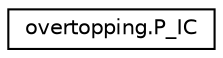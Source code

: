 digraph "Graphical Class Hierarchy"
{
 // LATEX_PDF_SIZE
  edge [fontname="Helvetica",fontsize="10",labelfontname="Helvetica",labelfontsize="10"];
  node [fontname="Helvetica",fontsize="10",shape=record];
  rankdir="LR";
  Node0 [label="overtopping.P_IC",height=0.2,width=0.4,color="black", fillcolor="white", style="filled",URL="$da/d90/classovertopping_1_1P__IC.html",tooltip=" "];
}
